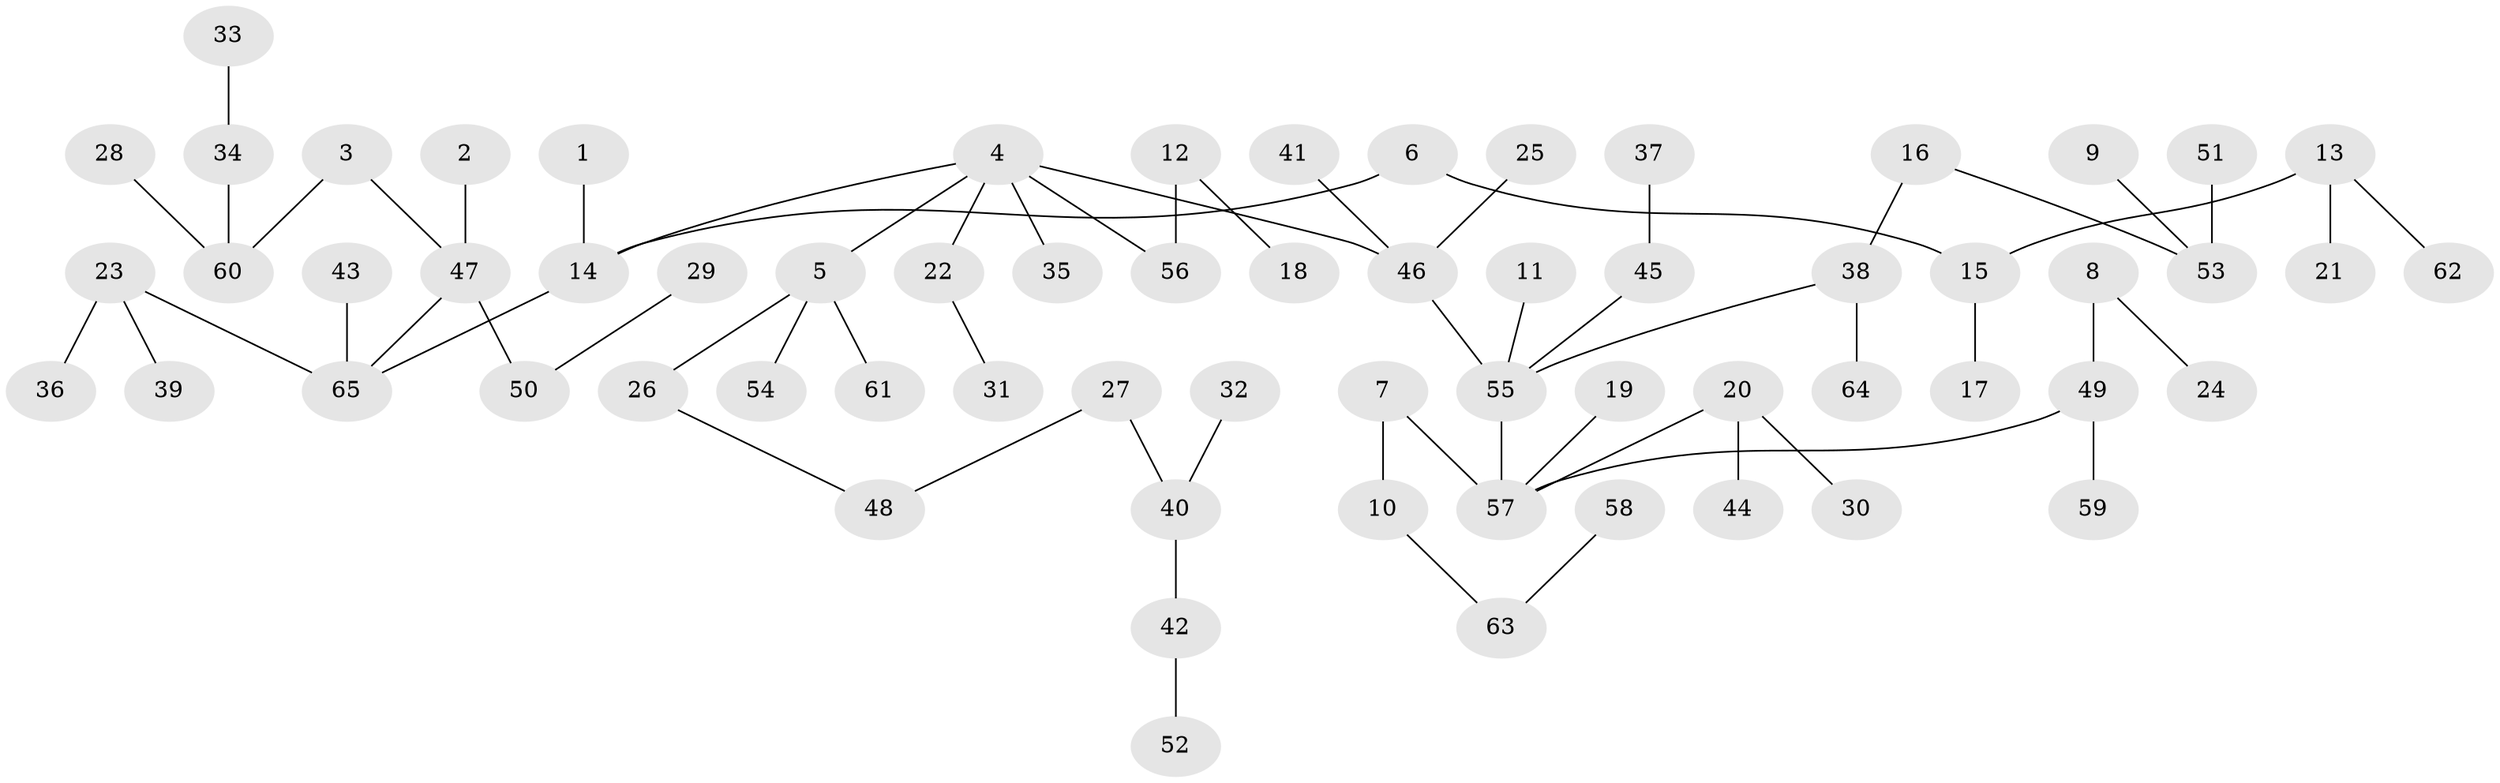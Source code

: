 // original degree distribution, {5: 0.007751937984496124, 6: 0.031007751937984496, 2: 0.3023255813953488, 3: 0.13178294573643412, 7: 0.015503875968992248, 1: 0.46511627906976744, 4: 0.046511627906976744}
// Generated by graph-tools (version 1.1) at 2025/02/03/09/25 03:02:31]
// undirected, 65 vertices, 64 edges
graph export_dot {
graph [start="1"]
  node [color=gray90,style=filled];
  1;
  2;
  3;
  4;
  5;
  6;
  7;
  8;
  9;
  10;
  11;
  12;
  13;
  14;
  15;
  16;
  17;
  18;
  19;
  20;
  21;
  22;
  23;
  24;
  25;
  26;
  27;
  28;
  29;
  30;
  31;
  32;
  33;
  34;
  35;
  36;
  37;
  38;
  39;
  40;
  41;
  42;
  43;
  44;
  45;
  46;
  47;
  48;
  49;
  50;
  51;
  52;
  53;
  54;
  55;
  56;
  57;
  58;
  59;
  60;
  61;
  62;
  63;
  64;
  65;
  1 -- 14 [weight=1.0];
  2 -- 47 [weight=1.0];
  3 -- 47 [weight=1.0];
  3 -- 60 [weight=1.0];
  4 -- 5 [weight=1.0];
  4 -- 14 [weight=1.0];
  4 -- 22 [weight=1.0];
  4 -- 35 [weight=1.0];
  4 -- 46 [weight=1.0];
  4 -- 56 [weight=1.0];
  5 -- 26 [weight=1.0];
  5 -- 54 [weight=1.0];
  5 -- 61 [weight=1.0];
  6 -- 14 [weight=1.0];
  6 -- 15 [weight=1.0];
  7 -- 10 [weight=1.0];
  7 -- 57 [weight=1.0];
  8 -- 24 [weight=1.0];
  8 -- 49 [weight=1.0];
  9 -- 53 [weight=1.0];
  10 -- 63 [weight=1.0];
  11 -- 55 [weight=1.0];
  12 -- 18 [weight=1.0];
  12 -- 56 [weight=1.0];
  13 -- 15 [weight=1.0];
  13 -- 21 [weight=1.0];
  13 -- 62 [weight=1.0];
  14 -- 65 [weight=1.0];
  15 -- 17 [weight=1.0];
  16 -- 38 [weight=1.0];
  16 -- 53 [weight=1.0];
  19 -- 57 [weight=1.0];
  20 -- 30 [weight=1.0];
  20 -- 44 [weight=1.0];
  20 -- 57 [weight=1.0];
  22 -- 31 [weight=1.0];
  23 -- 36 [weight=1.0];
  23 -- 39 [weight=1.0];
  23 -- 65 [weight=1.0];
  25 -- 46 [weight=1.0];
  26 -- 48 [weight=1.0];
  27 -- 40 [weight=1.0];
  27 -- 48 [weight=1.0];
  28 -- 60 [weight=1.0];
  29 -- 50 [weight=1.0];
  32 -- 40 [weight=1.0];
  33 -- 34 [weight=1.0];
  34 -- 60 [weight=1.0];
  37 -- 45 [weight=1.0];
  38 -- 55 [weight=1.0];
  38 -- 64 [weight=1.0];
  40 -- 42 [weight=1.0];
  41 -- 46 [weight=1.0];
  42 -- 52 [weight=1.0];
  43 -- 65 [weight=1.0];
  45 -- 55 [weight=1.0];
  46 -- 55 [weight=1.0];
  47 -- 50 [weight=1.0];
  47 -- 65 [weight=1.0];
  49 -- 57 [weight=1.0];
  49 -- 59 [weight=1.0];
  51 -- 53 [weight=1.0];
  55 -- 57 [weight=1.0];
  58 -- 63 [weight=1.0];
}
